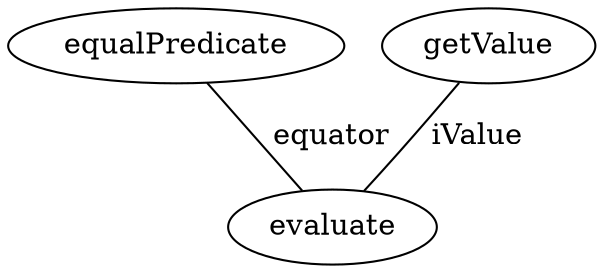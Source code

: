 digraph G {
equalPredicate;
getValue;
evaluate;
equalPredicate -> evaluate [label=" equator", dir=none];
getValue -> evaluate [label=" iValue", dir=none];
}